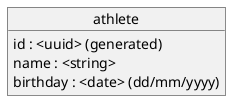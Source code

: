 @startuml
object athlete {
    id : <uuid> (generated)
    name : <string>
    birthday : <date> (dd/mm/yyyy)
}
@enduml
